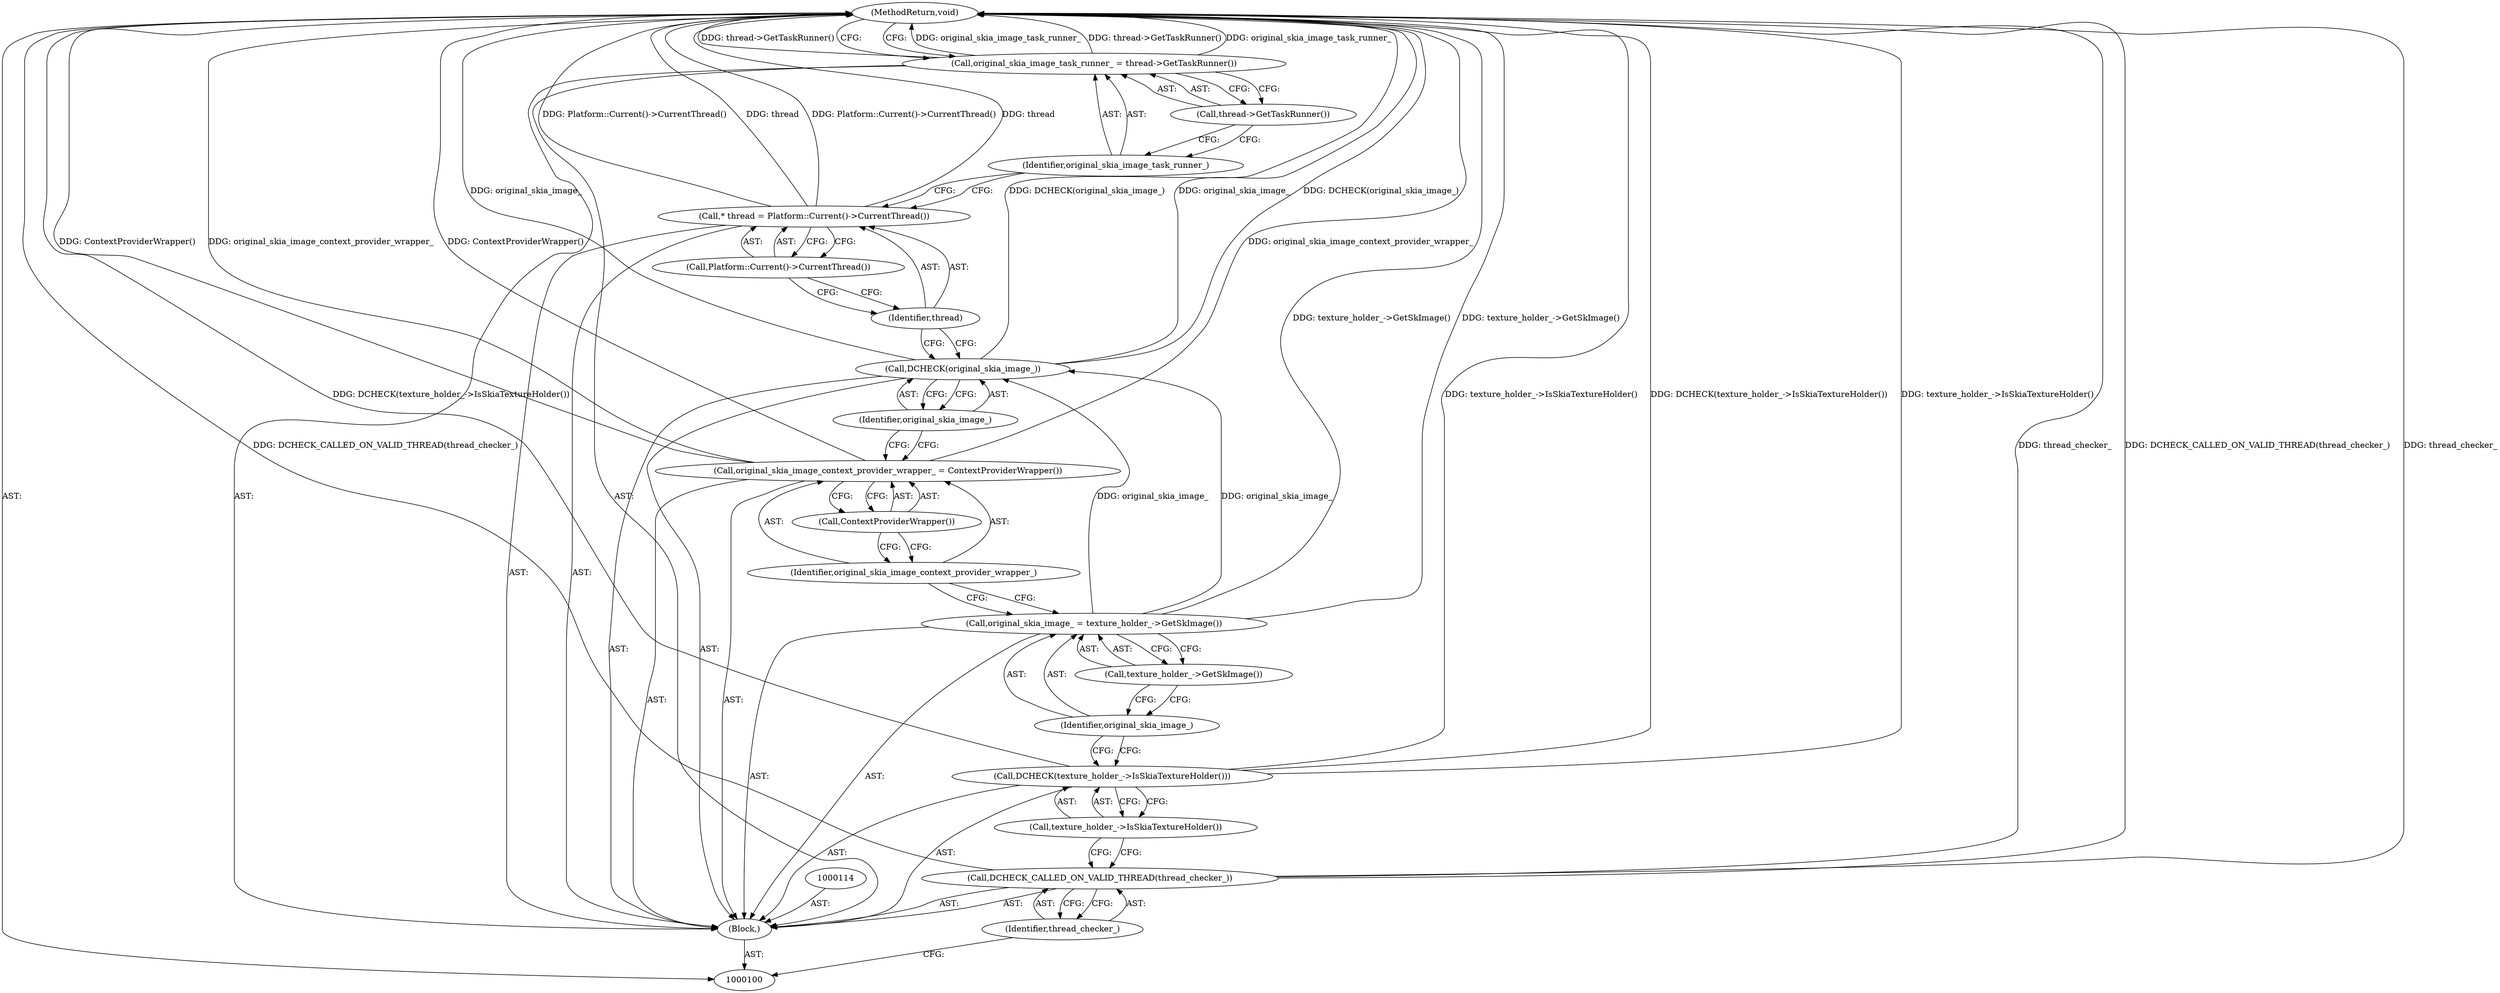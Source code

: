 digraph "0_Chrome_78d89fe556cb5dabbc47b4967cdf55e607e29580_9" {
"1000121" [label="(MethodReturn,void)"];
"1000101" [label="(Block,)"];
"1000118" [label="(Call,original_skia_image_task_runner_ = thread->GetTaskRunner())"];
"1000119" [label="(Identifier,original_skia_image_task_runner_)"];
"1000120" [label="(Call,thread->GetTaskRunner())"];
"1000102" [label="(Call,DCHECK_CALLED_ON_VALID_THREAD(thread_checker_))"];
"1000103" [label="(Identifier,thread_checker_)"];
"1000105" [label="(Call,texture_holder_->IsSkiaTextureHolder())"];
"1000104" [label="(Call,DCHECK(texture_holder_->IsSkiaTextureHolder()))"];
"1000108" [label="(Call,texture_holder_->GetSkImage())"];
"1000106" [label="(Call,original_skia_image_ = texture_holder_->GetSkImage())"];
"1000107" [label="(Identifier,original_skia_image_)"];
"1000109" [label="(Call,original_skia_image_context_provider_wrapper_ = ContextProviderWrapper())"];
"1000110" [label="(Identifier,original_skia_image_context_provider_wrapper_)"];
"1000111" [label="(Call,ContextProviderWrapper())"];
"1000113" [label="(Identifier,original_skia_image_)"];
"1000112" [label="(Call,DCHECK(original_skia_image_))"];
"1000116" [label="(Identifier,thread)"];
"1000117" [label="(Call,Platform::Current()->CurrentThread())"];
"1000115" [label="(Call,* thread = Platform::Current()->CurrentThread())"];
"1000121" -> "1000100"  [label="AST: "];
"1000121" -> "1000118"  [label="CFG: "];
"1000115" -> "1000121"  [label="DDG: Platform::Current()->CurrentThread()"];
"1000115" -> "1000121"  [label="DDG: thread"];
"1000106" -> "1000121"  [label="DDG: texture_holder_->GetSkImage()"];
"1000104" -> "1000121"  [label="DDG: DCHECK(texture_holder_->IsSkiaTextureHolder())"];
"1000104" -> "1000121"  [label="DDG: texture_holder_->IsSkiaTextureHolder()"];
"1000102" -> "1000121"  [label="DDG: thread_checker_"];
"1000102" -> "1000121"  [label="DDG: DCHECK_CALLED_ON_VALID_THREAD(thread_checker_)"];
"1000118" -> "1000121"  [label="DDG: original_skia_image_task_runner_"];
"1000118" -> "1000121"  [label="DDG: thread->GetTaskRunner()"];
"1000112" -> "1000121"  [label="DDG: DCHECK(original_skia_image_)"];
"1000112" -> "1000121"  [label="DDG: original_skia_image_"];
"1000109" -> "1000121"  [label="DDG: original_skia_image_context_provider_wrapper_"];
"1000109" -> "1000121"  [label="DDG: ContextProviderWrapper()"];
"1000101" -> "1000100"  [label="AST: "];
"1000102" -> "1000101"  [label="AST: "];
"1000104" -> "1000101"  [label="AST: "];
"1000106" -> "1000101"  [label="AST: "];
"1000109" -> "1000101"  [label="AST: "];
"1000112" -> "1000101"  [label="AST: "];
"1000114" -> "1000101"  [label="AST: "];
"1000115" -> "1000101"  [label="AST: "];
"1000118" -> "1000101"  [label="AST: "];
"1000118" -> "1000101"  [label="AST: "];
"1000118" -> "1000120"  [label="CFG: "];
"1000119" -> "1000118"  [label="AST: "];
"1000120" -> "1000118"  [label="AST: "];
"1000121" -> "1000118"  [label="CFG: "];
"1000118" -> "1000121"  [label="DDG: original_skia_image_task_runner_"];
"1000118" -> "1000121"  [label="DDG: thread->GetTaskRunner()"];
"1000119" -> "1000118"  [label="AST: "];
"1000119" -> "1000115"  [label="CFG: "];
"1000120" -> "1000119"  [label="CFG: "];
"1000120" -> "1000118"  [label="AST: "];
"1000120" -> "1000119"  [label="CFG: "];
"1000118" -> "1000120"  [label="CFG: "];
"1000102" -> "1000101"  [label="AST: "];
"1000102" -> "1000103"  [label="CFG: "];
"1000103" -> "1000102"  [label="AST: "];
"1000105" -> "1000102"  [label="CFG: "];
"1000102" -> "1000121"  [label="DDG: thread_checker_"];
"1000102" -> "1000121"  [label="DDG: DCHECK_CALLED_ON_VALID_THREAD(thread_checker_)"];
"1000103" -> "1000102"  [label="AST: "];
"1000103" -> "1000100"  [label="CFG: "];
"1000102" -> "1000103"  [label="CFG: "];
"1000105" -> "1000104"  [label="AST: "];
"1000105" -> "1000102"  [label="CFG: "];
"1000104" -> "1000105"  [label="CFG: "];
"1000104" -> "1000101"  [label="AST: "];
"1000104" -> "1000105"  [label="CFG: "];
"1000105" -> "1000104"  [label="AST: "];
"1000107" -> "1000104"  [label="CFG: "];
"1000104" -> "1000121"  [label="DDG: DCHECK(texture_holder_->IsSkiaTextureHolder())"];
"1000104" -> "1000121"  [label="DDG: texture_holder_->IsSkiaTextureHolder()"];
"1000108" -> "1000106"  [label="AST: "];
"1000108" -> "1000107"  [label="CFG: "];
"1000106" -> "1000108"  [label="CFG: "];
"1000106" -> "1000101"  [label="AST: "];
"1000106" -> "1000108"  [label="CFG: "];
"1000107" -> "1000106"  [label="AST: "];
"1000108" -> "1000106"  [label="AST: "];
"1000110" -> "1000106"  [label="CFG: "];
"1000106" -> "1000121"  [label="DDG: texture_holder_->GetSkImage()"];
"1000106" -> "1000112"  [label="DDG: original_skia_image_"];
"1000107" -> "1000106"  [label="AST: "];
"1000107" -> "1000104"  [label="CFG: "];
"1000108" -> "1000107"  [label="CFG: "];
"1000109" -> "1000101"  [label="AST: "];
"1000109" -> "1000111"  [label="CFG: "];
"1000110" -> "1000109"  [label="AST: "];
"1000111" -> "1000109"  [label="AST: "];
"1000113" -> "1000109"  [label="CFG: "];
"1000109" -> "1000121"  [label="DDG: original_skia_image_context_provider_wrapper_"];
"1000109" -> "1000121"  [label="DDG: ContextProviderWrapper()"];
"1000110" -> "1000109"  [label="AST: "];
"1000110" -> "1000106"  [label="CFG: "];
"1000111" -> "1000110"  [label="CFG: "];
"1000111" -> "1000109"  [label="AST: "];
"1000111" -> "1000110"  [label="CFG: "];
"1000109" -> "1000111"  [label="CFG: "];
"1000113" -> "1000112"  [label="AST: "];
"1000113" -> "1000109"  [label="CFG: "];
"1000112" -> "1000113"  [label="CFG: "];
"1000112" -> "1000101"  [label="AST: "];
"1000112" -> "1000113"  [label="CFG: "];
"1000113" -> "1000112"  [label="AST: "];
"1000116" -> "1000112"  [label="CFG: "];
"1000112" -> "1000121"  [label="DDG: DCHECK(original_skia_image_)"];
"1000112" -> "1000121"  [label="DDG: original_skia_image_"];
"1000106" -> "1000112"  [label="DDG: original_skia_image_"];
"1000116" -> "1000115"  [label="AST: "];
"1000116" -> "1000112"  [label="CFG: "];
"1000117" -> "1000116"  [label="CFG: "];
"1000117" -> "1000115"  [label="AST: "];
"1000117" -> "1000116"  [label="CFG: "];
"1000115" -> "1000117"  [label="CFG: "];
"1000115" -> "1000101"  [label="AST: "];
"1000115" -> "1000117"  [label="CFG: "];
"1000116" -> "1000115"  [label="AST: "];
"1000117" -> "1000115"  [label="AST: "];
"1000119" -> "1000115"  [label="CFG: "];
"1000115" -> "1000121"  [label="DDG: Platform::Current()->CurrentThread()"];
"1000115" -> "1000121"  [label="DDG: thread"];
}
